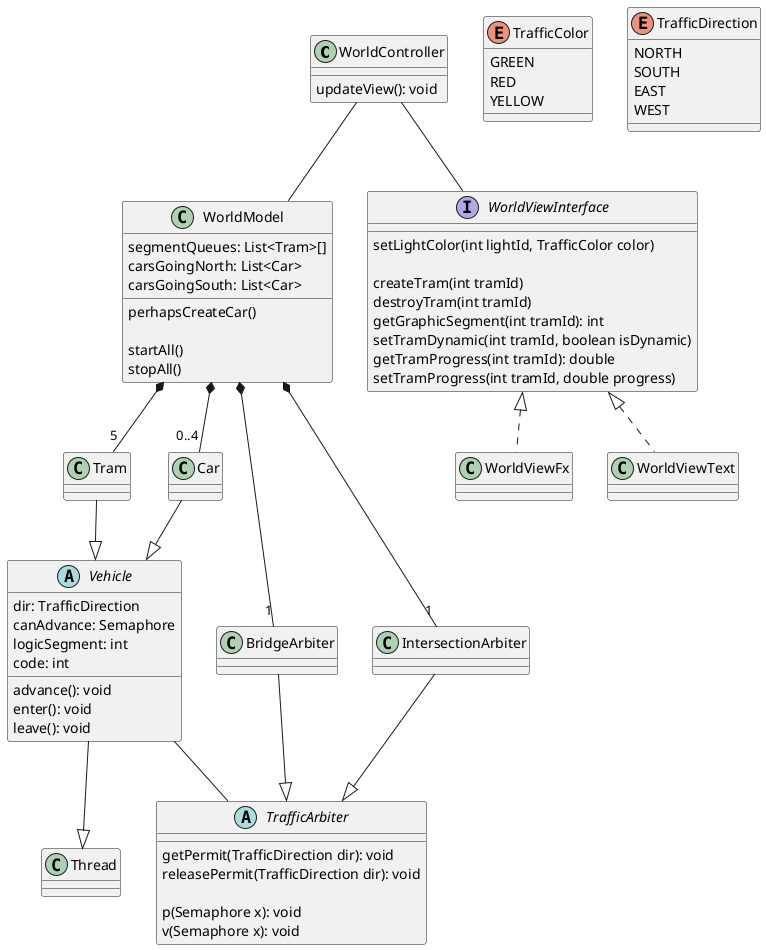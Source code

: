 @startuml tramway

class WorldController {
  updateView(): void
}
WorldController -- WorldModel
WorldController -- WorldViewInterface

interface WorldViewInterface {
  setLightColor(int lightId, TrafficColor color)

  createTram(int tramId)
  destroyTram(int tramId)
  getGraphicSegment(int tramId): int
  setTramDynamic(int tramId, boolean isDynamic)
  getTramProgress(int tramId): double
  setTramProgress(int tramId, double progress)
}
WorldViewInterface <|.. WorldViewFx
WorldViewInterface <|.. WorldViewText

class WorldModel {
  segmentQueues: List<Tram>[]
  carsGoingNorth: List<Car>
  carsGoingSouth: List<Car>

  perhapsCreateCar()

  startAll()
  stopAll()
}
WorldModel *-- "5" Tram
WorldModel *-- "0..4" Car
WorldModel *-- "1" BridgeArbiter
WorldModel *-- "1" IntersectionArbiter

abstract class TrafficArbiter {
  getPermit(TrafficDirection dir): void
  releasePermit(TrafficDirection dir): void

  p(Semaphore x): void
  v(Semaphore x): void
}

class BridgeArbiter {
}
BridgeArbiter --|> TrafficArbiter

class IntersectionArbiter {
}
IntersectionArbiter --|> TrafficArbiter

abstract class Vehicle {
  dir: TrafficDirection
  canAdvance: Semaphore
  logicSegment: int
  code: int

  advance(): void
  enter(): void
  leave(): void
}
class Tram {
}
class Car {
}
Tram --|> Vehicle
Car --|> Vehicle
Vehicle -- TrafficArbiter

Vehicle --|> Thread

enum TrafficColor {
  GREEN
  RED
  YELLOW
}

enum TrafficDirection {
  NORTH
  SOUTH
  EAST
  WEST
}

@enduml
